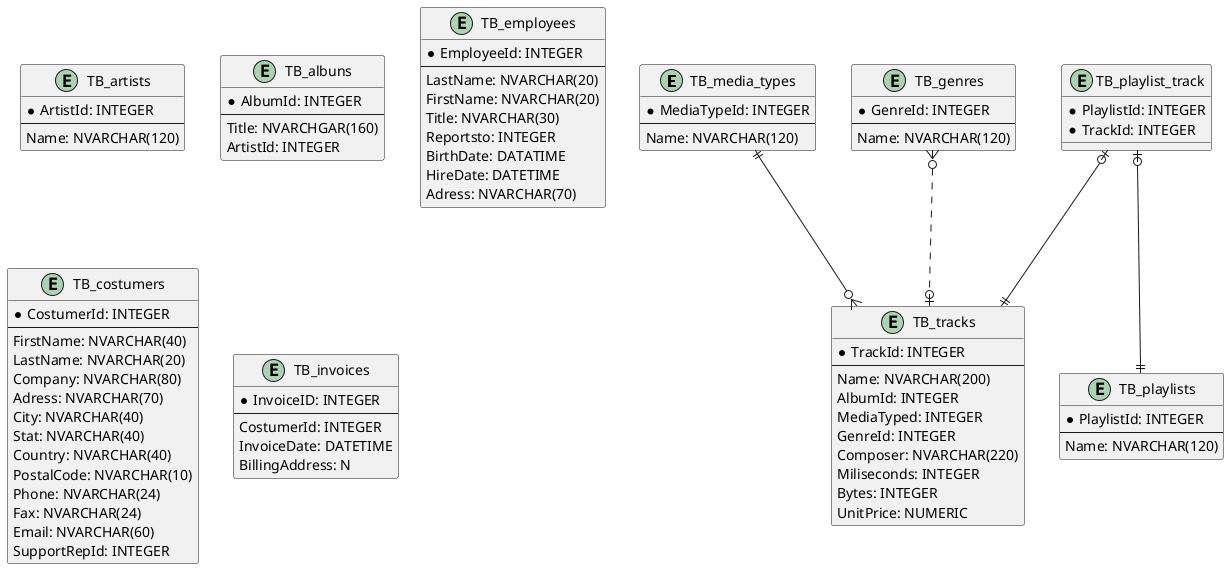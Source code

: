 @startuml

entity "TB_media_types" as e01{
  * MediaTypeId: INTEGER
  --
    Name: NVARCHAR(120)
}
entity "TB_genres" as e02{
  * GenreId: INTEGER
  --
    Name: NVARCHAR(120)
}
entity "TB_tracks" as e03{
  * TrackId: INTEGER
  --
    Name: NVARCHAR(200)
    AlbumId: INTEGER
    MediaTyped: INTEGER
    GenreId: INTEGER
    Composer: NVARCHAR(220)
    Miliseconds: INTEGER
    Bytes: INTEGER
    UnitPrice: NUMERIC 
}
entity "TB_playlists" as e04{
    *PlaylistId: INTEGER
    --
    Name: NVARCHAR(120)
}
entity "TB_playlist_track" as e05{
    *PlaylistId: INTEGER
    *TrackId: INTEGER
}
entity "TB_artists" as e06{
    *ArtistId: INTEGER
    --
    Name: NVARCHAR(120)
}
entity "TB_albuns" as e07{
    *AlbumId: INTEGER
    --
    Title: NVARCHGAR(160)
    ArtistId: INTEGER
}
entity "TB_employees" as e08{
    *EmployeeId: INTEGER
    --
    LastName: NVARCHAR(20)
    FirstName: NVARCHAR(20)
    Title: NVARCHAR(30)
    Reportsto: INTEGER
    BirthDate: DATATIME
    HireDate: DATETIME
    Adress: NVARCHAR(70)
}
entity "TB_costumers" as e09{
  *CostumerId: INTEGER
  --
  FirstName: NVARCHAR(40)
  LastName: NVARCHAR(20)
  Company: NVARCHAR(80)
  Adress: NVARCHAR(70)
  City: NVARCHAR(40)
  Stat: NVARCHAR(40)
  Country: NVARCHAR(40)
  PostalCode: NVARCHAR(10)
  Phone: NVARCHAR(24)
  Fax: NVARCHAR(24)
  Email: NVARCHAR(60)
  SupportRepId: INTEGER
}
entity "TB_invoices" as e10 {
  *InvoiceID: INTEGER
  --
  CostumerId: INTEGER
  InvoiceDate: DATETIME
  BillingAddress: N
}
e01 ||--o{ e03
e02 }o..o| e03
e05 |o--|| e04
e05 |o--|| e03
@enduml